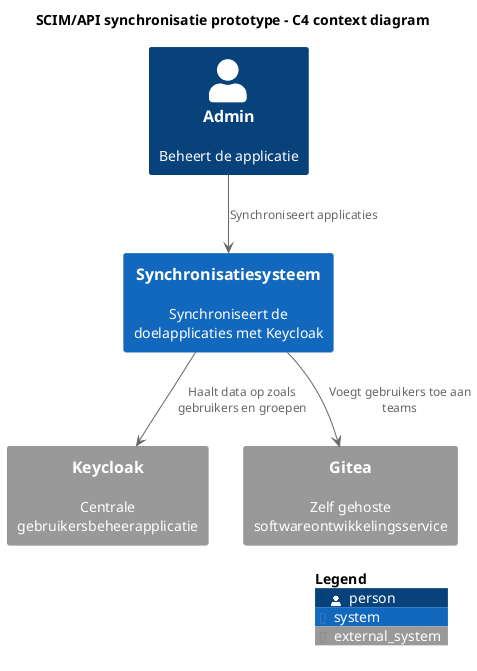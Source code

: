 @startuml SCIM/API synchronisatie prototype - C4 context diagram
!include <C4/C4_Context>

title SCIM/API synchronisatie prototype - C4 context diagram

Person(admin, "Admin", "Beheert de applicatie")

System(sync_system, "Synchronisatiesysteem", "Synchroniseert de doelapplicaties met Keycloak")

System_Ext(keycloak, "Keycloak", "Centrale gebruikersbeheerapplicatie")
System_Ext(gitea, "Gitea", "Zelf gehoste softwareontwikkelingsservice")

admin --> sync_system : "Synchroniseert applicaties"

sync_system --> keycloak : "Haalt data op zoals gebruikers en groepen"
sync_system --> gitea : "Voegt gebruikers toe aan teams"

SHOW_LEGEND(true)
@enduml
